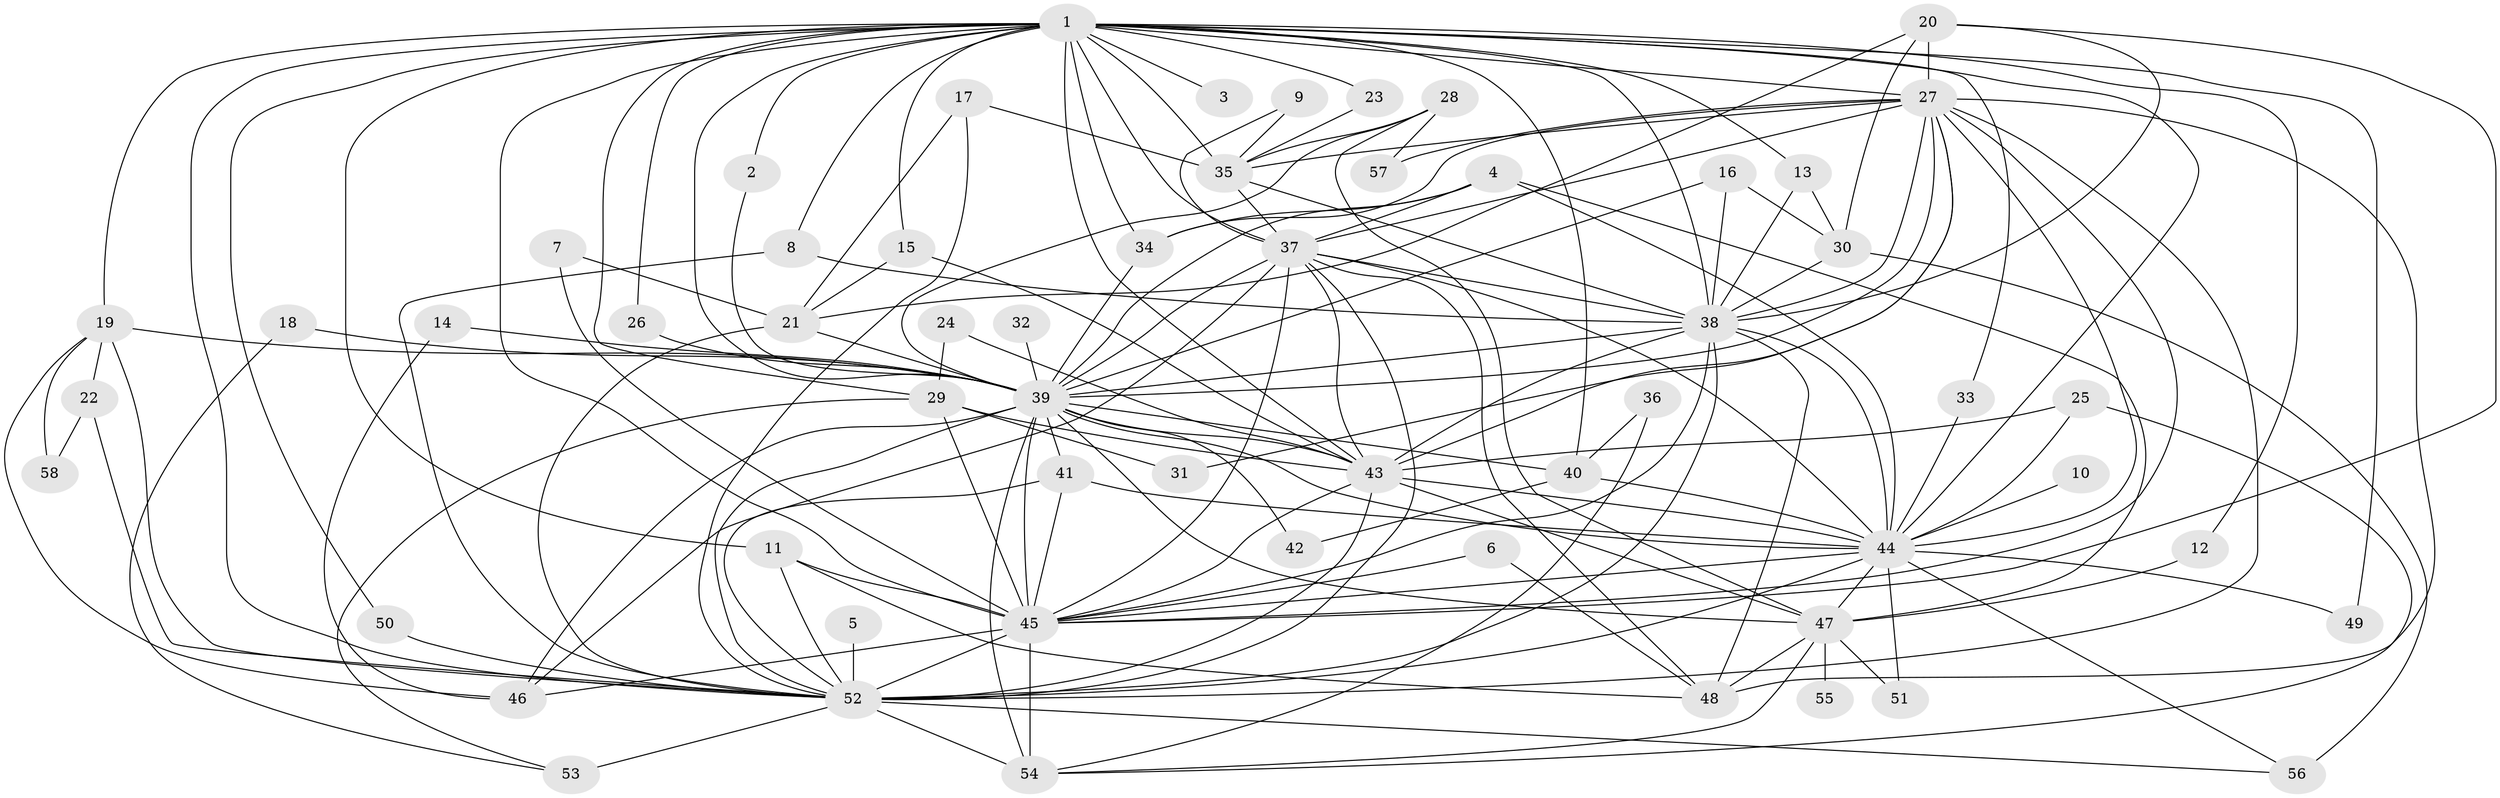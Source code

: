 // original degree distribution, {16: 0.02608695652173913, 24: 0.008695652173913044, 19: 0.008695652173913044, 21: 0.008695652173913044, 27: 0.008695652173913044, 20: 0.008695652173913044, 18: 0.008695652173913044, 33: 0.008695652173913044, 3: 0.25217391304347825, 4: 0.08695652173913043, 6: 0.034782608695652174, 2: 0.4782608695652174, 7: 0.017391304347826087, 5: 0.043478260869565216}
// Generated by graph-tools (version 1.1) at 2025/25/03/09/25 03:25:48]
// undirected, 58 vertices, 159 edges
graph export_dot {
graph [start="1"]
  node [color=gray90,style=filled];
  1;
  2;
  3;
  4;
  5;
  6;
  7;
  8;
  9;
  10;
  11;
  12;
  13;
  14;
  15;
  16;
  17;
  18;
  19;
  20;
  21;
  22;
  23;
  24;
  25;
  26;
  27;
  28;
  29;
  30;
  31;
  32;
  33;
  34;
  35;
  36;
  37;
  38;
  39;
  40;
  41;
  42;
  43;
  44;
  45;
  46;
  47;
  48;
  49;
  50;
  51;
  52;
  53;
  54;
  55;
  56;
  57;
  58;
  1 -- 2 [weight=1.0];
  1 -- 3 [weight=2.0];
  1 -- 8 [weight=1.0];
  1 -- 11 [weight=1.0];
  1 -- 12 [weight=1.0];
  1 -- 13 [weight=1.0];
  1 -- 15 [weight=1.0];
  1 -- 19 [weight=1.0];
  1 -- 23 [weight=1.0];
  1 -- 26 [weight=1.0];
  1 -- 27 [weight=3.0];
  1 -- 29 [weight=1.0];
  1 -- 33 [weight=1.0];
  1 -- 34 [weight=1.0];
  1 -- 35 [weight=1.0];
  1 -- 37 [weight=2.0];
  1 -- 38 [weight=2.0];
  1 -- 39 [weight=3.0];
  1 -- 40 [weight=1.0];
  1 -- 43 [weight=3.0];
  1 -- 44 [weight=2.0];
  1 -- 45 [weight=3.0];
  1 -- 49 [weight=1.0];
  1 -- 50 [weight=1.0];
  1 -- 52 [weight=2.0];
  2 -- 39 [weight=1.0];
  4 -- 34 [weight=1.0];
  4 -- 37 [weight=1.0];
  4 -- 39 [weight=1.0];
  4 -- 44 [weight=1.0];
  4 -- 47 [weight=1.0];
  5 -- 52 [weight=1.0];
  6 -- 45 [weight=1.0];
  6 -- 48 [weight=1.0];
  7 -- 21 [weight=1.0];
  7 -- 45 [weight=1.0];
  8 -- 38 [weight=1.0];
  8 -- 52 [weight=1.0];
  9 -- 35 [weight=1.0];
  9 -- 37 [weight=1.0];
  10 -- 44 [weight=1.0];
  11 -- 45 [weight=1.0];
  11 -- 48 [weight=1.0];
  11 -- 52 [weight=1.0];
  12 -- 47 [weight=1.0];
  13 -- 30 [weight=1.0];
  13 -- 38 [weight=1.0];
  14 -- 39 [weight=1.0];
  14 -- 46 [weight=1.0];
  15 -- 21 [weight=1.0];
  15 -- 43 [weight=1.0];
  16 -- 30 [weight=1.0];
  16 -- 38 [weight=1.0];
  16 -- 39 [weight=1.0];
  17 -- 21 [weight=1.0];
  17 -- 35 [weight=1.0];
  17 -- 52 [weight=1.0];
  18 -- 39 [weight=1.0];
  18 -- 53 [weight=1.0];
  19 -- 22 [weight=1.0];
  19 -- 39 [weight=1.0];
  19 -- 46 [weight=1.0];
  19 -- 52 [weight=1.0];
  19 -- 58 [weight=1.0];
  20 -- 21 [weight=1.0];
  20 -- 27 [weight=1.0];
  20 -- 30 [weight=1.0];
  20 -- 38 [weight=1.0];
  20 -- 45 [weight=1.0];
  21 -- 39 [weight=1.0];
  21 -- 52 [weight=1.0];
  22 -- 52 [weight=1.0];
  22 -- 58 [weight=1.0];
  23 -- 35 [weight=1.0];
  24 -- 29 [weight=1.0];
  24 -- 43 [weight=1.0];
  25 -- 43 [weight=1.0];
  25 -- 44 [weight=1.0];
  25 -- 54 [weight=1.0];
  26 -- 39 [weight=2.0];
  27 -- 31 [weight=1.0];
  27 -- 34 [weight=1.0];
  27 -- 35 [weight=1.0];
  27 -- 37 [weight=2.0];
  27 -- 38 [weight=1.0];
  27 -- 39 [weight=1.0];
  27 -- 43 [weight=1.0];
  27 -- 44 [weight=2.0];
  27 -- 45 [weight=1.0];
  27 -- 48 [weight=1.0];
  27 -- 52 [weight=2.0];
  27 -- 57 [weight=1.0];
  28 -- 35 [weight=1.0];
  28 -- 39 [weight=1.0];
  28 -- 47 [weight=1.0];
  28 -- 57 [weight=1.0];
  29 -- 31 [weight=1.0];
  29 -- 43 [weight=1.0];
  29 -- 45 [weight=1.0];
  29 -- 53 [weight=1.0];
  30 -- 38 [weight=1.0];
  30 -- 56 [weight=1.0];
  32 -- 39 [weight=1.0];
  33 -- 44 [weight=1.0];
  34 -- 39 [weight=2.0];
  35 -- 37 [weight=1.0];
  35 -- 38 [weight=1.0];
  36 -- 40 [weight=1.0];
  36 -- 54 [weight=1.0];
  37 -- 38 [weight=1.0];
  37 -- 39 [weight=2.0];
  37 -- 43 [weight=1.0];
  37 -- 44 [weight=1.0];
  37 -- 45 [weight=1.0];
  37 -- 46 [weight=1.0];
  37 -- 48 [weight=1.0];
  37 -- 52 [weight=2.0];
  38 -- 39 [weight=1.0];
  38 -- 43 [weight=2.0];
  38 -- 44 [weight=1.0];
  38 -- 45 [weight=2.0];
  38 -- 48 [weight=2.0];
  38 -- 52 [weight=1.0];
  39 -- 40 [weight=3.0];
  39 -- 41 [weight=1.0];
  39 -- 42 [weight=1.0];
  39 -- 43 [weight=1.0];
  39 -- 44 [weight=1.0];
  39 -- 45 [weight=1.0];
  39 -- 46 [weight=1.0];
  39 -- 47 [weight=1.0];
  39 -- 52 [weight=1.0];
  39 -- 54 [weight=1.0];
  40 -- 42 [weight=1.0];
  40 -- 44 [weight=1.0];
  41 -- 44 [weight=1.0];
  41 -- 45 [weight=1.0];
  41 -- 52 [weight=1.0];
  43 -- 44 [weight=1.0];
  43 -- 45 [weight=1.0];
  43 -- 47 [weight=1.0];
  43 -- 52 [weight=1.0];
  44 -- 45 [weight=1.0];
  44 -- 47 [weight=1.0];
  44 -- 49 [weight=1.0];
  44 -- 51 [weight=1.0];
  44 -- 52 [weight=4.0];
  44 -- 56 [weight=1.0];
  45 -- 46 [weight=1.0];
  45 -- 52 [weight=1.0];
  45 -- 54 [weight=1.0];
  47 -- 48 [weight=1.0];
  47 -- 51 [weight=1.0];
  47 -- 54 [weight=1.0];
  47 -- 55 [weight=2.0];
  50 -- 52 [weight=1.0];
  52 -- 53 [weight=2.0];
  52 -- 54 [weight=2.0];
  52 -- 56 [weight=1.0];
}
